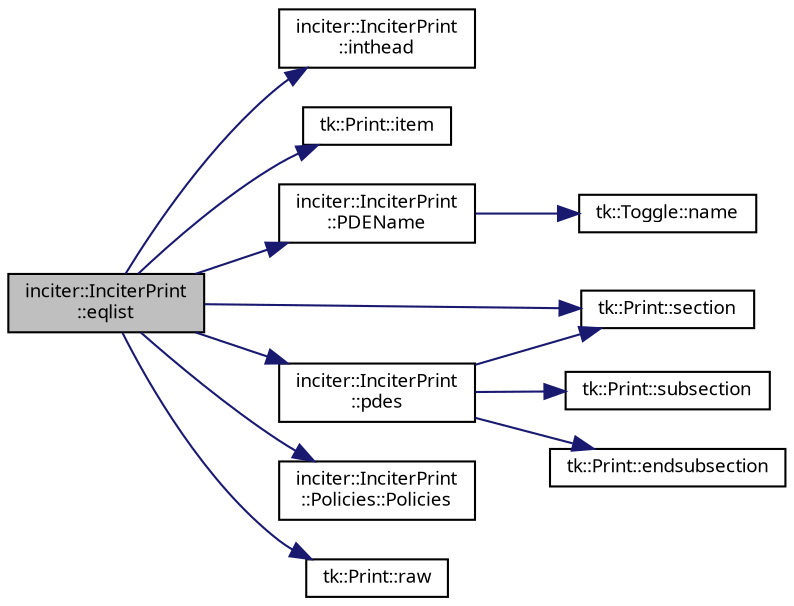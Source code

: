 digraph "inciter::InciterPrint::eqlist"
{
 // INTERACTIVE_SVG=YES
  bgcolor="transparent";
  edge [fontname="sans-serif",fontsize="9",labelfontname="sans-serif",labelfontsize="9"];
  node [fontname="sans-serif",fontsize="9",shape=record];
  rankdir="LR";
  Node1 [label="inciter::InciterPrint\l::eqlist",height=0.2,width=0.4,color="black", fillcolor="grey75", style="filled", fontcolor="black"];
  Node1 -> Node2 [color="midnightblue",fontsize="9",style="solid",fontname="sans-serif"];
  Node2 [label="inciter::InciterPrint\l::inthead",height=0.2,width=0.4,color="black",URL="$classinciter_1_1_inciter_print.html#a7eb4af2cd8aba707d0663dc8bcbf5c16",tooltip="Print time integration header. "];
  Node1 -> Node3 [color="midnightblue",fontsize="9",style="solid",fontname="sans-serif"];
  Node3 [label="tk::Print::item",height=0.2,width=0.4,color="black",URL="$classtk_1_1_print.html#a74b13fb10ac8f28340e1ea91707de612"];
  Node1 -> Node4 [color="midnightblue",fontsize="9",style="solid",fontname="sans-serif"];
  Node4 [label="inciter::InciterPrint\l::PDEName",height=0.2,width=0.4,color="black",URL="$classinciter_1_1_inciter_print.html#a238354e4659bd295fd7c263524e16661"];
  Node4 -> Node5 [color="midnightblue",fontsize="9",style="solid",fontname="sans-serif"];
  Node5 [label="tk::Toggle::name",height=0.2,width=0.4,color="black",URL="$classtk_1_1_toggle.html#a0d14399ea9ad658b21582304168f4747"];
  Node1 -> Node6 [color="midnightblue",fontsize="9",style="solid",fontname="sans-serif"];
  Node6 [label="inciter::InciterPrint\l::pdes",height=0.2,width=0.4,color="black",URL="$classinciter_1_1_inciter_print.html#a73fb1f31bcd2cc7fa0b0219f8054258b",tooltip="Print configuration of a stack of partial differential equations. "];
  Node6 -> Node7 [color="midnightblue",fontsize="9",style="solid",fontname="sans-serif"];
  Node7 [label="tk::Print::section",height=0.2,width=0.4,color="black",URL="$classtk_1_1_print.html#a5a84d90bea597aaf9544cf21179852d0"];
  Node6 -> Node8 [color="midnightblue",fontsize="9",style="solid",fontname="sans-serif"];
  Node8 [label="tk::Print::subsection",height=0.2,width=0.4,color="black",URL="$classtk_1_1_print.html#a3773083fb6b924c38fb490a1998c58e5"];
  Node6 -> Node9 [color="midnightblue",fontsize="9",style="solid",fontname="sans-serif"];
  Node9 [label="tk::Print::endsubsection",height=0.2,width=0.4,color="black",URL="$classtk_1_1_print.html#ae4b58bc31ef42dbee41b47f2209ace96"];
  Node1 -> Node10 [color="midnightblue",fontsize="9",style="solid",fontname="sans-serif"];
  Node10 [label="inciter::InciterPrint\l::Policies::Policies",height=0.2,width=0.4,color="black",URL="$classinciter_1_1_inciter_print_1_1_policies.html#a364559c7ff97066787ea9e027952df0a"];
  Node1 -> Node11 [color="midnightblue",fontsize="9",style="solid",fontname="sans-serif"];
  Node11 [label="tk::Print::raw",height=0.2,width=0.4,color="black",URL="$classtk_1_1_print.html#aaab336a69963974e27fdc19cc6998aa7"];
  Node1 -> Node7 [color="midnightblue",fontsize="9",style="solid",fontname="sans-serif"];
}
